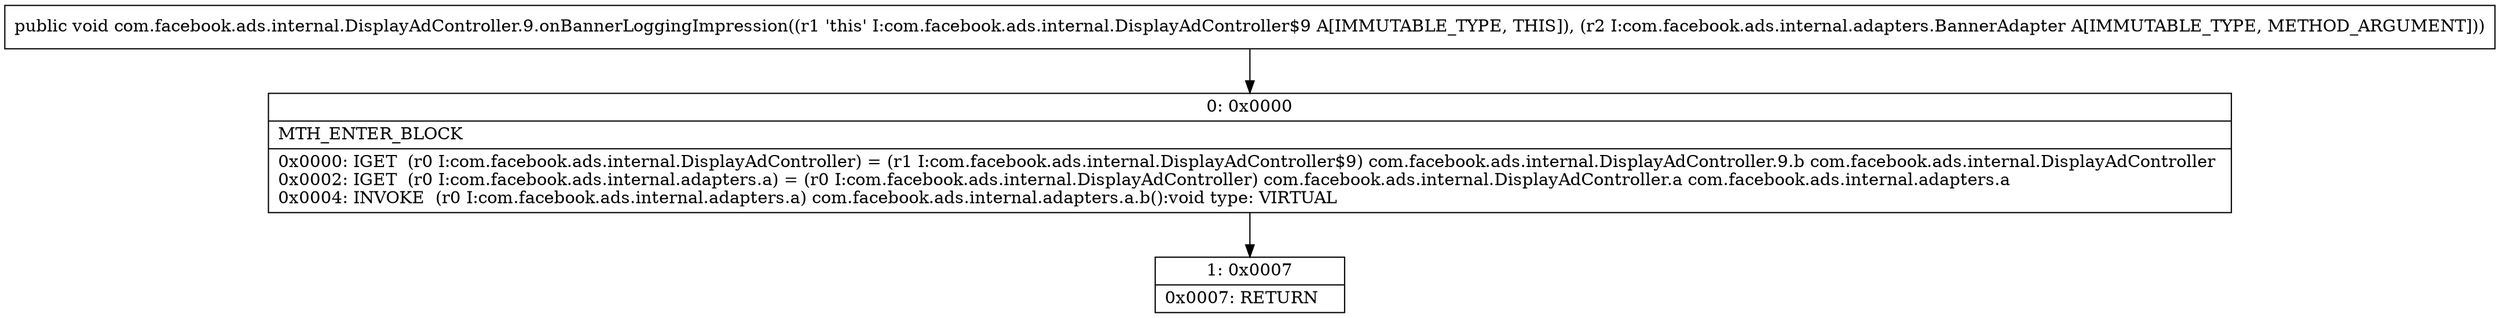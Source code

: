 digraph "CFG forcom.facebook.ads.internal.DisplayAdController.9.onBannerLoggingImpression(Lcom\/facebook\/ads\/internal\/adapters\/BannerAdapter;)V" {
Node_0 [shape=record,label="{0\:\ 0x0000|MTH_ENTER_BLOCK\l|0x0000: IGET  (r0 I:com.facebook.ads.internal.DisplayAdController) = (r1 I:com.facebook.ads.internal.DisplayAdController$9) com.facebook.ads.internal.DisplayAdController.9.b com.facebook.ads.internal.DisplayAdController \l0x0002: IGET  (r0 I:com.facebook.ads.internal.adapters.a) = (r0 I:com.facebook.ads.internal.DisplayAdController) com.facebook.ads.internal.DisplayAdController.a com.facebook.ads.internal.adapters.a \l0x0004: INVOKE  (r0 I:com.facebook.ads.internal.adapters.a) com.facebook.ads.internal.adapters.a.b():void type: VIRTUAL \l}"];
Node_1 [shape=record,label="{1\:\ 0x0007|0x0007: RETURN   \l}"];
MethodNode[shape=record,label="{public void com.facebook.ads.internal.DisplayAdController.9.onBannerLoggingImpression((r1 'this' I:com.facebook.ads.internal.DisplayAdController$9 A[IMMUTABLE_TYPE, THIS]), (r2 I:com.facebook.ads.internal.adapters.BannerAdapter A[IMMUTABLE_TYPE, METHOD_ARGUMENT])) }"];
MethodNode -> Node_0;
Node_0 -> Node_1;
}

